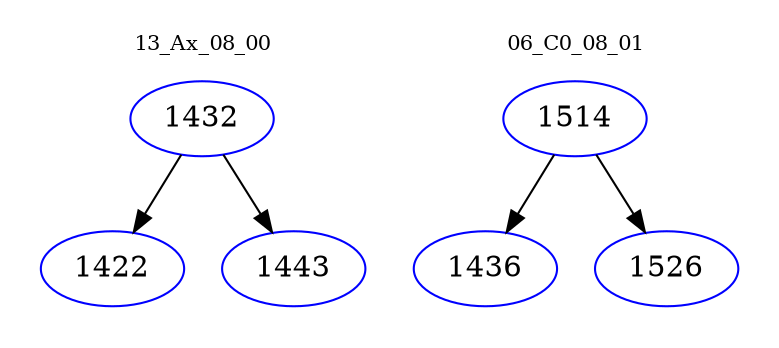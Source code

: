 digraph{
subgraph cluster_0 {
color = white
label = "13_Ax_08_00";
fontsize=10;
T0_1432 [label="1432", color="blue"]
T0_1432 -> T0_1422 [color="black"]
T0_1422 [label="1422", color="blue"]
T0_1432 -> T0_1443 [color="black"]
T0_1443 [label="1443", color="blue"]
}
subgraph cluster_1 {
color = white
label = "06_C0_08_01";
fontsize=10;
T1_1514 [label="1514", color="blue"]
T1_1514 -> T1_1436 [color="black"]
T1_1436 [label="1436", color="blue"]
T1_1514 -> T1_1526 [color="black"]
T1_1526 [label="1526", color="blue"]
}
}
